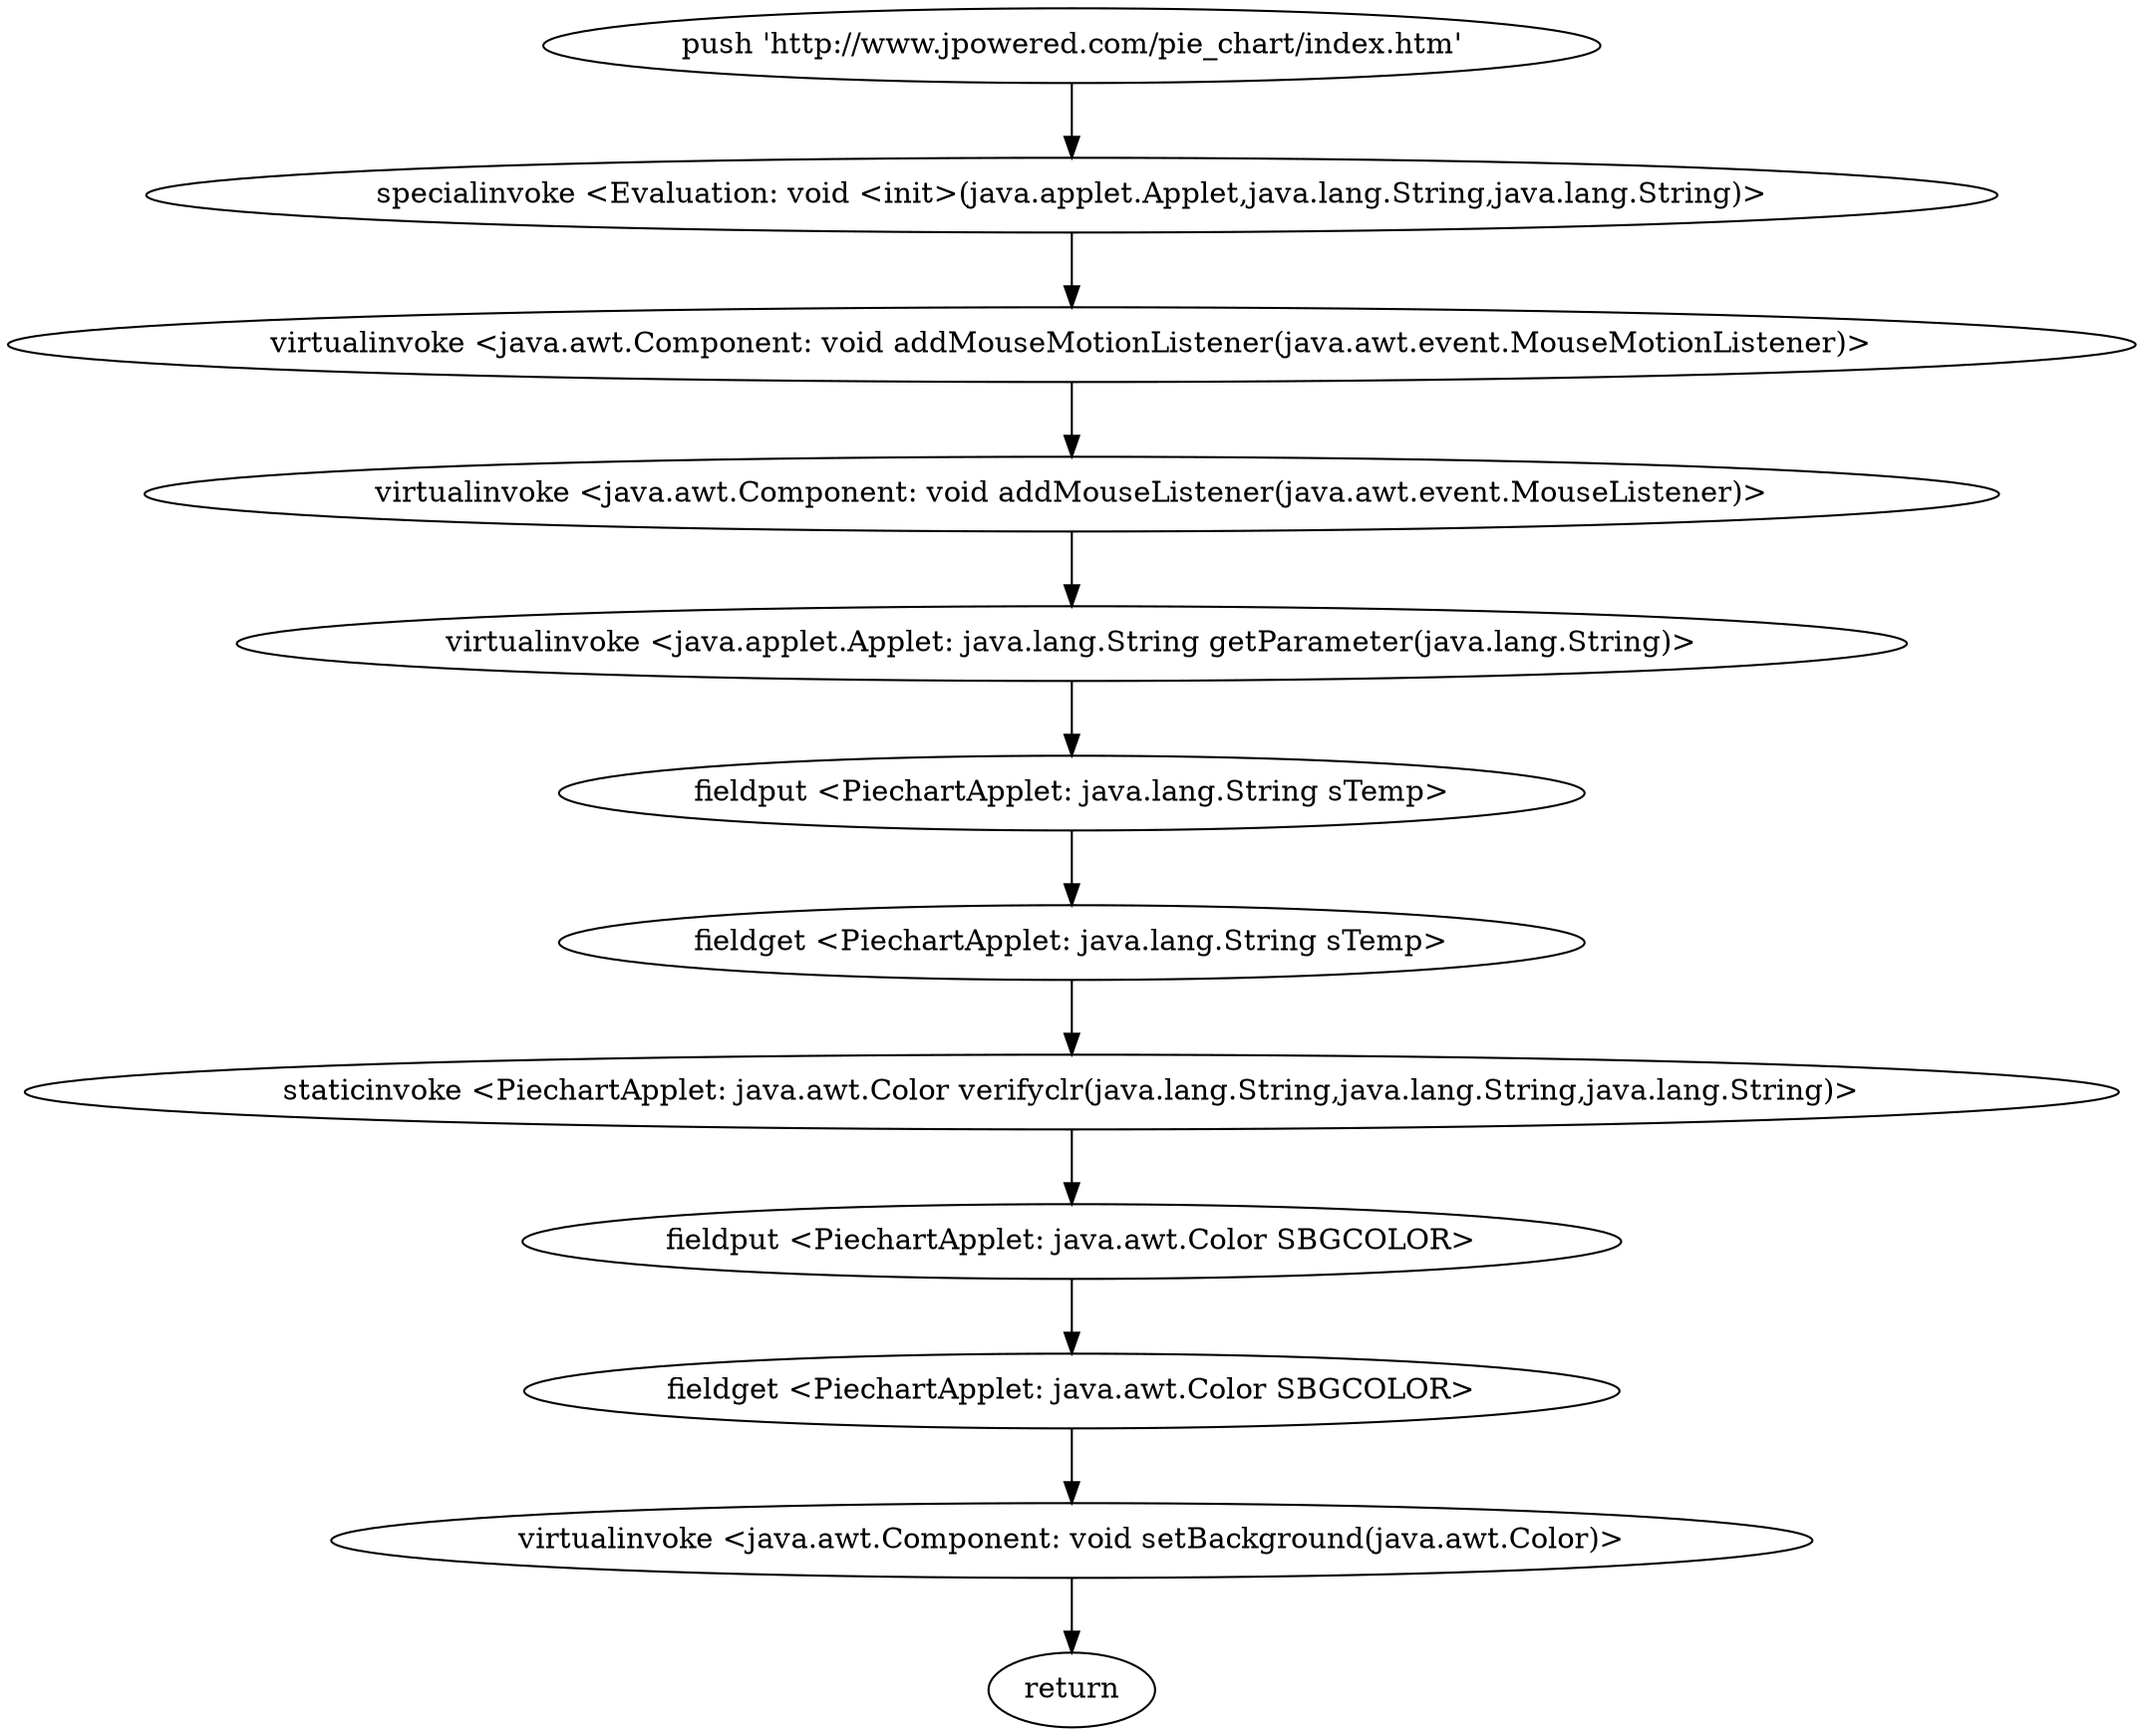 digraph "" {
"push 'http://www.jpowered.com/pie_chart/index.htm'";
 "push 'http://www.jpowered.com/pie_chart/index.htm'"->"specialinvoke <Evaluation: void <init>(java.applet.Applet,java.lang.String,java.lang.String)>";
 "specialinvoke <Evaluation: void <init>(java.applet.Applet,java.lang.String,java.lang.String)>"->"virtualinvoke <java.awt.Component: void addMouseMotionListener(java.awt.event.MouseMotionListener)>";
 "virtualinvoke <java.awt.Component: void addMouseMotionListener(java.awt.event.MouseMotionListener)>"->"virtualinvoke <java.awt.Component: void addMouseListener(java.awt.event.MouseListener)>";
 "virtualinvoke <java.awt.Component: void addMouseListener(java.awt.event.MouseListener)>"->"virtualinvoke <java.applet.Applet: java.lang.String getParameter(java.lang.String)>";
 "virtualinvoke <java.applet.Applet: java.lang.String getParameter(java.lang.String)>"->"fieldput <PiechartApplet: java.lang.String sTemp>";
 "fieldput <PiechartApplet: java.lang.String sTemp>"->"fieldget <PiechartApplet: java.lang.String sTemp>";
 "fieldget <PiechartApplet: java.lang.String sTemp>"->"staticinvoke <PiechartApplet: java.awt.Color verifyclr(java.lang.String,java.lang.String,java.lang.String)>";
 "staticinvoke <PiechartApplet: java.awt.Color verifyclr(java.lang.String,java.lang.String,java.lang.String)>"->"fieldput <PiechartApplet: java.awt.Color SBGCOLOR>";
 "fieldput <PiechartApplet: java.awt.Color SBGCOLOR>"->"fieldget <PiechartApplet: java.awt.Color SBGCOLOR>";
 "fieldget <PiechartApplet: java.awt.Color SBGCOLOR>"->"virtualinvoke <java.awt.Component: void setBackground(java.awt.Color)>";
 "virtualinvoke <java.awt.Component: void setBackground(java.awt.Color)>"->"return";
}
